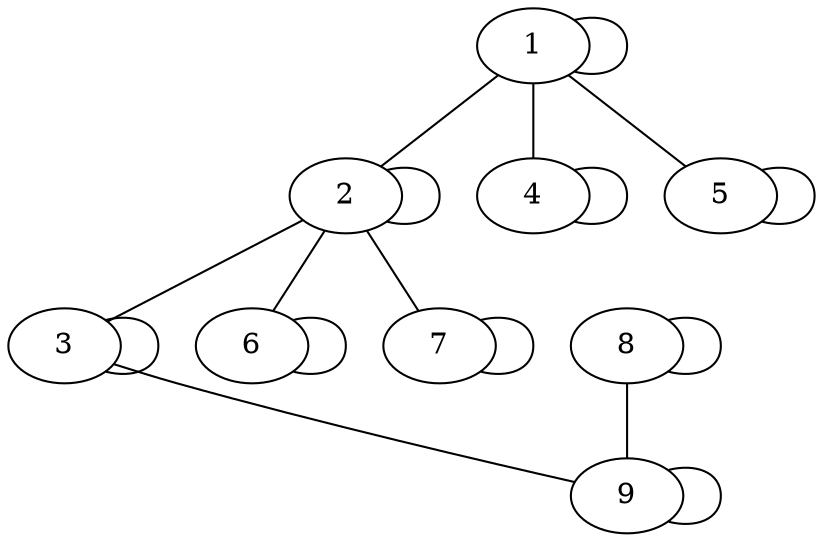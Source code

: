 graph  {
1 [host_bandwidth_down="10 Mbit", host_bandwidth_up="10 Mbit"];
2 [host_bandwidth_down="10 Mbit", host_bandwidth_up="10 Mbit"];
3 [host_bandwidth_down="10 Mbit", host_bandwidth_up="10 Mbit"];
4 [host_bandwidth_down="10 Mbit", host_bandwidth_up="10 Mbit"];
5 [host_bandwidth_down="10 Mbit", host_bandwidth_up="10 Mbit"];
6 [host_bandwidth_down="10 Mbit", host_bandwidth_up="10 Mbit"];
7 [host_bandwidth_down="10 Mbit", host_bandwidth_up="10 Mbit"];
8 [host_bandwidth_down="10 Mbit", host_bandwidth_up="10 Mbit"];
9 [host_bandwidth_down="10 Mbit", host_bandwidth_up="10 Mbit"];
1 -- 1  [latency="10 ms", packet_loss="0.0", weight=0];
1 -- 2  [latency="10 ms", packet_loss="0.0", weight=4];
1 -- 4  [latency="10 ms", packet_loss="0.0", weight=7];
1 -- 5  [latency="10 ms", packet_loss="0.5", weight=9];
2 -- 2  [latency="10 ms", packet_loss="0.0", weight=0];
2 -- 3  [latency="10 ms", packet_loss="0.0", weight=3];
2 -- 6  [latency="10 ms", packet_loss="0.0", weight=11];
2 -- 7  [latency="10 ms", packet_loss="0.0", weight=14];
3 -- 3  [latency="10 ms", packet_loss="0.0", weight=0];
3 -- 9  [latency="10 ms", packet_loss="0.0", weight=10];
4 -- 4  [latency="10 ms", packet_loss="0.0", weight=0];
5 -- 5  [latency="10 ms", packet_loss="0.0", weight=0];
6 -- 6  [latency="10 ms", packet_loss="0.0", weight=0];
7 -- 7  [latency="10 ms", packet_loss="0.0", weight=0];
8 -- 8  [latency="10 ms", packet_loss="0.0", weight=0];
8 -- 9  [latency="10 ms", packet_loss="0.0", weight=13];
9 -- 9  [latency="10 ms", packet_loss="0.0", weight=0];
}
